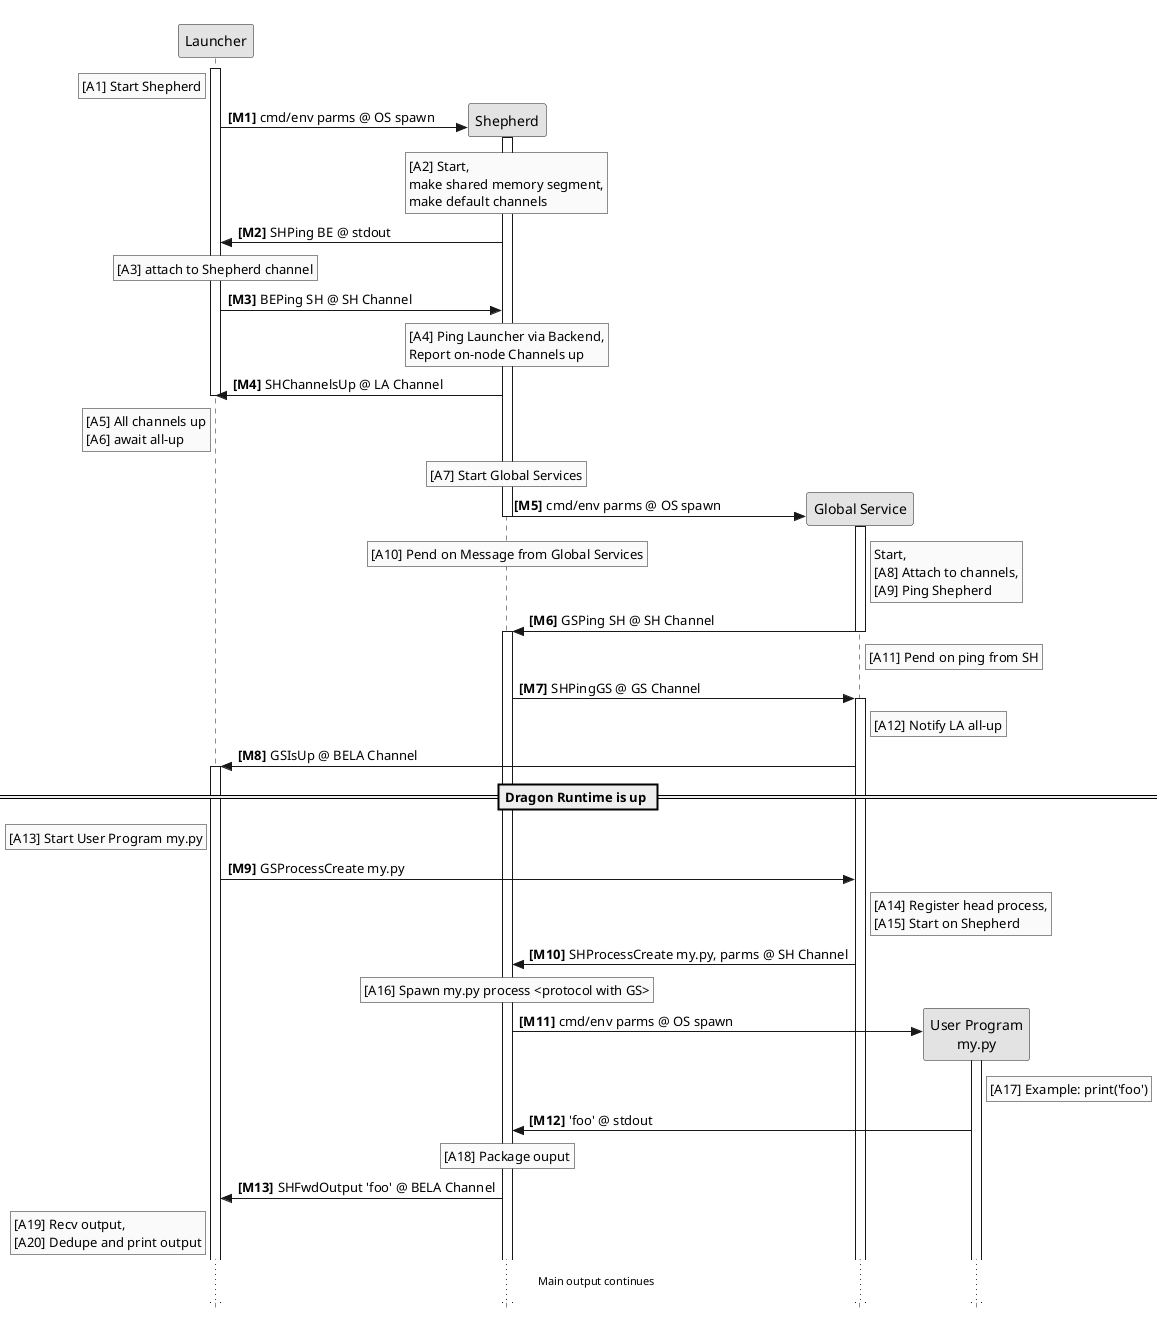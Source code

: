 @startuml
skinparam monochrome true
' skinparam responseMessageBelowArrow true
skinparam style strictuml
'   skinparam maxMessageSize 150

participant "Launcher" as LA
participant "Shepherd" as SH
participant "Global Service" as GS
participant "User Program\nmy.py"  as UP

autonumber "<b>[M0]"
activate LA
rnote left LA: [A1] Start Shepherd

create SH
LA -> SH: cmd/env parms @ OS spawn
activate SH
rnote over SH: [A2] Start,\nmake shared memory segment,\nmake default channels
LA<-SH: SHPing BE @ stdout
rnote over LA: [A3] attach to Shepherd channel
LA->SH: BEPing SH @ SH Channel
rnote over SH: [A4] Ping Launcher via Backend,\nReport on-node Channels up
LA<-SH: SHChannelsUp @ LA Channel
deactivate LA
rnote left LA: [A5] All channels up\n[A6] await all-up
rnote over SH: [A7] Start Global Services

create GS
SH -> GS: cmd/env parms @ OS spawn
deactivate SH
activate GS
rnote right GS: Start,\n[A8] Attach to channels,\n[A9] Ping Shepherd
/ rnote over SH: [A10] Pend on Message from Global Services
SH <- GS: GSPing SH @ SH Channel
deactivate GS
activate SH
rnote right GS: [A11] Pend on ping from SH
SH -> GS: SHPingGS @ GS Channel
activate GS
rnote right GS: [A12] Notify LA all-up
LA <- GS: GSIsUp @ BELA Channel

== Dragon Runtime is up ==

activate LA
rnote left LA: [A13] Start User Program my.py
LA -> GS: GSProcessCreate my.py
rnote right GS: [A14] Register head process,\n[A15] Start on Shepherd
SH <- GS: SHProcessCreate my.py, parms @ SH Channel
rnote over SH: [A16] Spawn my.py process <protocol with GS>

create UP
SH -> UP: cmd/env parms @ OS spawn
activate UP
rnote right UP: [A17] Example: print('foo')
SH <- UP: 'foo' @ stdout
rnote over SH: [A18] Package ouput
LA <- SH: SHFwdOutput 'foo' @ BELA Channel
rnote left LA: [A19] Recv output,\n[A20] Dedupe and print output
... Main output continues ...

@enduml








 